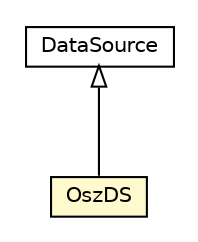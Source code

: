 #!/usr/local/bin/dot
#
# Class diagram 
# Generated by UMLGraph version R5_6-24-gf6e263 (http://www.umlgraph.org/)
#

digraph G {
	edge [fontname="Helvetica",fontsize=10,labelfontname="Helvetica",labelfontsize=10];
	node [fontname="Helvetica",fontsize=10,shape=plaintext];
	nodesep=0.25;
	ranksep=0.5;
	// com.elte.osz.logic.OszDS
	c481 [label=<<table title="com.elte.osz.logic.OszDS" border="0" cellborder="1" cellspacing="0" cellpadding="2" port="p" bgcolor="lemonChiffon" href="./OszDS.html">
		<tr><td><table border="0" cellspacing="0" cellpadding="1">
<tr><td align="center" balign="center"> OszDS </td></tr>
		</table></td></tr>
		</table>>, URL="./OszDS.html", fontname="Helvetica", fontcolor="black", fontsize=10.0];
	// com.elte.osz.logic.dbhandler.DataSource
	c483 [label=<<table title="com.elte.osz.logic.dbhandler.DataSource" border="0" cellborder="1" cellspacing="0" cellpadding="2" port="p" href="./dbhandler/DataSource.html">
		<tr><td><table border="0" cellspacing="0" cellpadding="1">
<tr><td align="center" balign="center"> DataSource </td></tr>
		</table></td></tr>
		</table>>, URL="./dbhandler/DataSource.html", fontname="Helvetica", fontcolor="black", fontsize=10.0];
	//com.elte.osz.logic.OszDS extends com.elte.osz.logic.dbhandler.DataSource
	c483:p -> c481:p [dir=back,arrowtail=empty];
}

